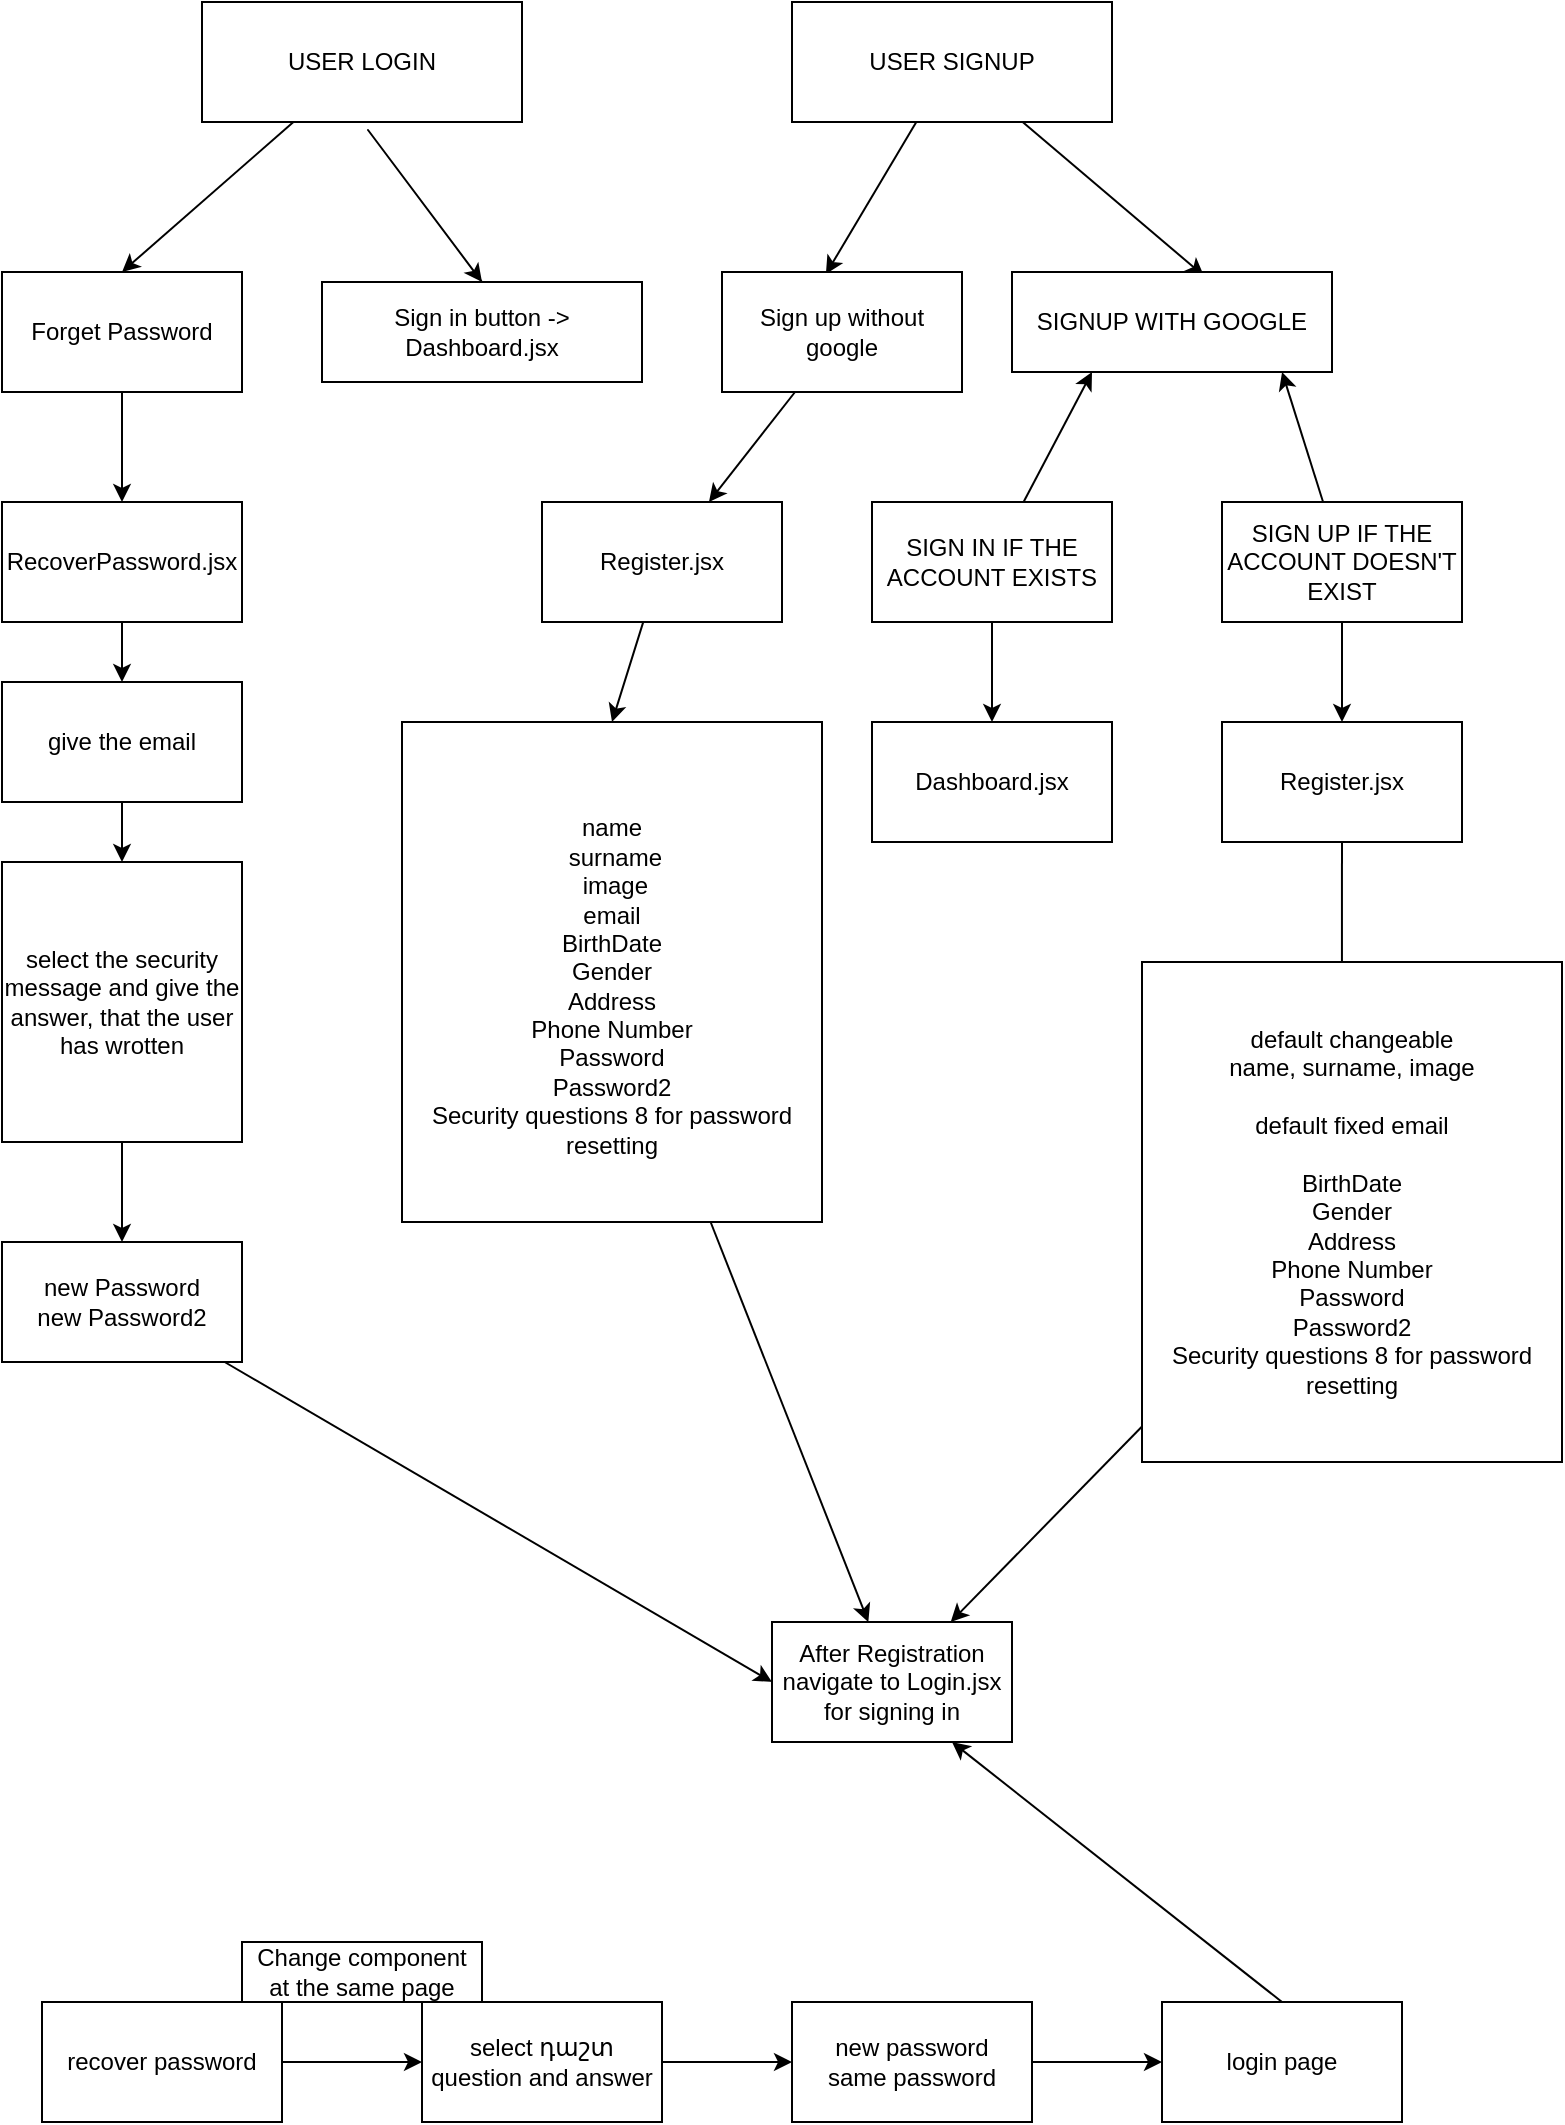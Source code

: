 <mxfile>
    <diagram id="Vq6vHNYRCU6OJpWs7WSg" name="Page-1">
        <mxGraphModel dx="668" dy="316" grid="1" gridSize="10" guides="1" tooltips="1" connect="1" arrows="1" fold="1" page="1" pageScale="1" pageWidth="850" pageHeight="1100" math="0" shadow="0">
            <root>
                <mxCell id="0"/>
                <mxCell id="1" parent="0"/>
                <mxCell id="2" value="Sign in button -&amp;gt; Dashboard.jsx" style="rounded=0;whiteSpace=wrap;html=1;" parent="1" vertex="1">
                    <mxGeometry x="190" y="140" width="160" height="50" as="geometry"/>
                </mxCell>
                <mxCell id="20" style="edgeStyle=none;html=1;entryX=0.5;entryY=0;entryDx=0;entryDy=0;" parent="1" source="4" target="19" edge="1">
                    <mxGeometry relative="1" as="geometry"/>
                </mxCell>
                <mxCell id="4" value="USER LOGIN" style="rounded=0;whiteSpace=wrap;html=1;" parent="1" vertex="1">
                    <mxGeometry x="130" width="160" height="60" as="geometry"/>
                </mxCell>
                <mxCell id="5" value="" style="endArrow=classic;html=1;exitX=0.5;exitY=0;exitDx=0;exitDy=0;entryX=0.5;entryY=0;entryDx=0;entryDy=0;" parent="1" source="2" target="2" edge="1">
                    <mxGeometry width="50" height="50" relative="1" as="geometry">
                        <mxPoint x="160" y="110" as="sourcePoint"/>
                        <mxPoint x="210" y="60" as="targetPoint"/>
                        <Array as="points">
                            <mxPoint x="210" y="60"/>
                        </Array>
                    </mxGeometry>
                </mxCell>
                <mxCell id="25" style="edgeStyle=none;html=1;entryX=0.6;entryY=0.04;entryDx=0;entryDy=0;entryPerimeter=0;" parent="1" source="6" target="8" edge="1">
                    <mxGeometry relative="1" as="geometry"/>
                </mxCell>
                <mxCell id="27" style="edgeStyle=none;html=1;entryX=0.433;entryY=0.017;entryDx=0;entryDy=0;entryPerimeter=0;" parent="1" source="6" target="26" edge="1">
                    <mxGeometry relative="1" as="geometry"/>
                </mxCell>
                <mxCell id="6" value="USER SIGNUP" style="rounded=0;whiteSpace=wrap;html=1;" parent="1" vertex="1">
                    <mxGeometry x="425" width="160" height="60" as="geometry"/>
                </mxCell>
                <mxCell id="8" value="SIGNUP WITH GOOGLE" style="rounded=0;whiteSpace=wrap;html=1;" parent="1" vertex="1">
                    <mxGeometry x="535" y="135" width="160" height="50" as="geometry"/>
                </mxCell>
                <mxCell id="12" style="edgeStyle=none;html=1;entryX=0.25;entryY=1;entryDx=0;entryDy=0;" parent="1" source="11" target="8" edge="1">
                    <mxGeometry relative="1" as="geometry"/>
                </mxCell>
                <mxCell id="18" style="edgeStyle=none;html=1;" parent="1" source="11" target="17" edge="1">
                    <mxGeometry relative="1" as="geometry"/>
                </mxCell>
                <mxCell id="11" value="SIGN IN IF THE ACCOUNT EXISTS" style="rounded=0;whiteSpace=wrap;html=1;" parent="1" vertex="1">
                    <mxGeometry x="465" y="250" width="120" height="60" as="geometry"/>
                </mxCell>
                <mxCell id="14" style="edgeStyle=none;html=1;entryX=0.844;entryY=1;entryDx=0;entryDy=0;entryPerimeter=0;" parent="1" source="13" target="8" edge="1">
                    <mxGeometry relative="1" as="geometry"/>
                </mxCell>
                <mxCell id="16" style="edgeStyle=none;html=1;" parent="1" source="13" target="15" edge="1">
                    <mxGeometry relative="1" as="geometry"/>
                </mxCell>
                <mxCell id="13" value="SIGN UP IF THE ACCOUNT DOESN'T EXIST" style="rounded=0;whiteSpace=wrap;html=1;" parent="1" vertex="1">
                    <mxGeometry x="640" y="250" width="120" height="60" as="geometry"/>
                </mxCell>
                <mxCell id="24" style="edgeStyle=none;html=1;entryX=0.476;entryY=0.04;entryDx=0;entryDy=0;entryPerimeter=0;" parent="1" source="15" target="23" edge="1">
                    <mxGeometry relative="1" as="geometry"/>
                </mxCell>
                <mxCell id="15" value="Register.jsx" style="rounded=0;whiteSpace=wrap;html=1;" parent="1" vertex="1">
                    <mxGeometry x="640" y="360" width="120" height="60" as="geometry"/>
                </mxCell>
                <mxCell id="17" value="Dashboard.jsx" style="rounded=0;whiteSpace=wrap;html=1;" parent="1" vertex="1">
                    <mxGeometry x="465" y="360" width="120" height="60" as="geometry"/>
                </mxCell>
                <mxCell id="22" style="edgeStyle=none;html=1;entryX=0.5;entryY=0;entryDx=0;entryDy=0;" parent="1" source="19" target="21" edge="1">
                    <mxGeometry relative="1" as="geometry"/>
                </mxCell>
                <mxCell id="19" value="Forget Password" style="rounded=0;whiteSpace=wrap;html=1;" parent="1" vertex="1">
                    <mxGeometry x="30" y="135" width="120" height="60" as="geometry"/>
                </mxCell>
                <mxCell id="41" style="edgeStyle=none;html=1;" parent="1" source="21" target="40" edge="1">
                    <mxGeometry relative="1" as="geometry"/>
                </mxCell>
                <mxCell id="21" value="RecoverPassword.jsx" style="rounded=0;whiteSpace=wrap;html=1;" parent="1" vertex="1">
                    <mxGeometry x="30" y="250" width="120" height="60" as="geometry"/>
                </mxCell>
                <mxCell id="35" style="edgeStyle=none;html=1;" parent="1" source="23" target="33" edge="1">
                    <mxGeometry relative="1" as="geometry">
                        <mxPoint x="650" y="760" as="targetPoint"/>
                    </mxGeometry>
                </mxCell>
                <mxCell id="23" value="default changeable&lt;br&gt;name, surname, image&lt;br&gt;&lt;br&gt;default fixed email&lt;br&gt;&lt;br&gt;BirthDate&lt;br&gt;Gender&lt;br&gt;Address&lt;br&gt;Phone Number&lt;br&gt;Password&lt;br&gt;Password2&lt;br&gt;Security questions 8 for password resetting" style="rounded=0;whiteSpace=wrap;html=1;" parent="1" vertex="1">
                    <mxGeometry x="600" y="480" width="210" height="250" as="geometry"/>
                </mxCell>
                <mxCell id="29" style="edgeStyle=none;html=1;" parent="1" source="26" target="28" edge="1">
                    <mxGeometry relative="1" as="geometry"/>
                </mxCell>
                <mxCell id="26" value="Sign up without google" style="rounded=0;whiteSpace=wrap;html=1;" parent="1" vertex="1">
                    <mxGeometry x="390" y="135" width="120" height="60" as="geometry"/>
                </mxCell>
                <mxCell id="32" style="edgeStyle=none;html=1;entryX=0.5;entryY=0;entryDx=0;entryDy=0;" parent="1" source="28" target="31" edge="1">
                    <mxGeometry relative="1" as="geometry"/>
                </mxCell>
                <mxCell id="28" value="Register.jsx" style="rounded=0;whiteSpace=wrap;html=1;" parent="1" vertex="1">
                    <mxGeometry x="300" y="250" width="120" height="60" as="geometry"/>
                </mxCell>
                <mxCell id="34" style="edgeStyle=none;html=1;" parent="1" source="31" target="33" edge="1">
                    <mxGeometry relative="1" as="geometry"/>
                </mxCell>
                <mxCell id="31" value="&lt;br&gt;name&lt;br&gt;&amp;nbsp;surname&lt;br&gt;&amp;nbsp;image&lt;br&gt;email&lt;br&gt;BirthDate&lt;br&gt;Gender&lt;br&gt;Address&lt;br&gt;Phone Number&lt;br&gt;Password&lt;br&gt;Password2&lt;br&gt;Security questions 8 for password resetting" style="rounded=0;whiteSpace=wrap;html=1;" parent="1" vertex="1">
                    <mxGeometry x="230" y="360" width="210" height="250" as="geometry"/>
                </mxCell>
                <mxCell id="33" value="After Registration navigate to Login.jsx for signing in" style="rounded=0;whiteSpace=wrap;html=1;" parent="1" vertex="1">
                    <mxGeometry x="415" y="810" width="120" height="60" as="geometry"/>
                </mxCell>
                <mxCell id="39" style="edgeStyle=none;html=1;" parent="1" source="36" target="38" edge="1">
                    <mxGeometry relative="1" as="geometry"/>
                </mxCell>
                <mxCell id="36" value="select the security message and give the answer, that the user has wrotten" style="rounded=0;whiteSpace=wrap;html=1;" parent="1" vertex="1">
                    <mxGeometry x="30" y="430" width="120" height="140" as="geometry"/>
                </mxCell>
                <mxCell id="43" style="edgeStyle=none;html=1;entryX=0;entryY=0.5;entryDx=0;entryDy=0;" parent="1" source="38" target="33" edge="1">
                    <mxGeometry relative="1" as="geometry"/>
                </mxCell>
                <mxCell id="38" value="new Password&lt;br&gt;new Password2" style="rounded=0;whiteSpace=wrap;html=1;" parent="1" vertex="1">
                    <mxGeometry x="30" y="620" width="120" height="60" as="geometry"/>
                </mxCell>
                <mxCell id="42" style="edgeStyle=none;html=1;entryX=0.5;entryY=0;entryDx=0;entryDy=0;" parent="1" source="40" target="36" edge="1">
                    <mxGeometry relative="1" as="geometry"/>
                </mxCell>
                <mxCell id="40" value="give the email" style="rounded=0;whiteSpace=wrap;html=1;" parent="1" vertex="1">
                    <mxGeometry x="30" y="340" width="120" height="60" as="geometry"/>
                </mxCell>
                <mxCell id="46" style="edgeStyle=none;html=1;exitX=1;exitY=0.5;exitDx=0;exitDy=0;entryX=0;entryY=0.5;entryDx=0;entryDy=0;" parent="1" source="44" target="45" edge="1">
                    <mxGeometry relative="1" as="geometry"/>
                </mxCell>
                <mxCell id="44" value="recover password" style="rounded=0;whiteSpace=wrap;html=1;" parent="1" vertex="1">
                    <mxGeometry x="50" y="1000" width="120" height="60" as="geometry"/>
                </mxCell>
                <mxCell id="48" style="edgeStyle=none;html=1;exitX=1;exitY=0.5;exitDx=0;exitDy=0;" parent="1" source="45" target="49" edge="1">
                    <mxGeometry relative="1" as="geometry">
                        <mxPoint x="440" y="1030" as="targetPoint"/>
                    </mxGeometry>
                </mxCell>
                <mxCell id="45" value="select դաշտ&lt;br&gt;question and answer" style="rounded=0;whiteSpace=wrap;html=1;" parent="1" vertex="1">
                    <mxGeometry x="240" y="1000" width="120" height="60" as="geometry"/>
                </mxCell>
                <mxCell id="47" value="Change component at the same page" style="rounded=0;whiteSpace=wrap;html=1;" parent="1" vertex="1">
                    <mxGeometry x="150" y="970" width="120" height="30" as="geometry"/>
                </mxCell>
                <mxCell id="50" style="edgeStyle=none;html=1;exitX=1;exitY=0.5;exitDx=0;exitDy=0;" parent="1" source="49" target="51" edge="1">
                    <mxGeometry relative="1" as="geometry">
                        <mxPoint x="600" y="1030" as="targetPoint"/>
                    </mxGeometry>
                </mxCell>
                <mxCell id="49" value="new password&lt;br&gt;same password" style="rounded=0;whiteSpace=wrap;html=1;" parent="1" vertex="1">
                    <mxGeometry x="425" y="1000" width="120" height="60" as="geometry"/>
                </mxCell>
                <mxCell id="54" style="edgeStyle=none;html=1;exitX=0.5;exitY=0;exitDx=0;exitDy=0;entryX=0.75;entryY=1;entryDx=0;entryDy=0;" edge="1" parent="1" source="51" target="33">
                    <mxGeometry relative="1" as="geometry"/>
                </mxCell>
                <mxCell id="51" value="login page" style="rounded=0;whiteSpace=wrap;html=1;" parent="1" vertex="1">
                    <mxGeometry x="610" y="1000" width="120" height="60" as="geometry"/>
                </mxCell>
            </root>
        </mxGraphModel>
    </diagram>
</mxfile>